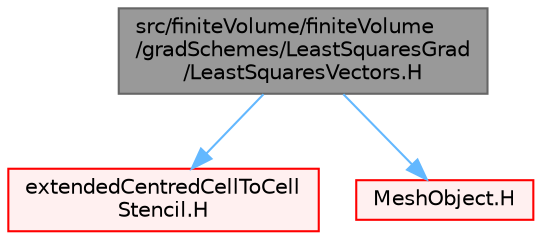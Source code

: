 digraph "src/finiteVolume/finiteVolume/gradSchemes/LeastSquaresGrad/LeastSquaresVectors.H"
{
 // LATEX_PDF_SIZE
  bgcolor="transparent";
  edge [fontname=Helvetica,fontsize=10,labelfontname=Helvetica,labelfontsize=10];
  node [fontname=Helvetica,fontsize=10,shape=box,height=0.2,width=0.4];
  Node1 [id="Node000001",label="src/finiteVolume/finiteVolume\l/gradSchemes/LeastSquaresGrad\l/LeastSquaresVectors.H",height=0.2,width=0.4,color="gray40", fillcolor="grey60", style="filled", fontcolor="black",tooltip=" "];
  Node1 -> Node2 [id="edge1_Node000001_Node000002",color="steelblue1",style="solid",tooltip=" "];
  Node2 [id="Node000002",label="extendedCentredCellToCell\lStencil.H",height=0.2,width=0.4,color="red", fillcolor="#FFF0F0", style="filled",URL="$extendedCentredCellToCellStencil_8H.html",tooltip=" "];
  Node1 -> Node403 [id="edge2_Node000001_Node000403",color="steelblue1",style="solid",tooltip=" "];
  Node403 [id="Node000403",label="MeshObject.H",height=0.2,width=0.4,color="red", fillcolor="#FFF0F0", style="filled",URL="$MeshObject_8H.html",tooltip=" "];
}

